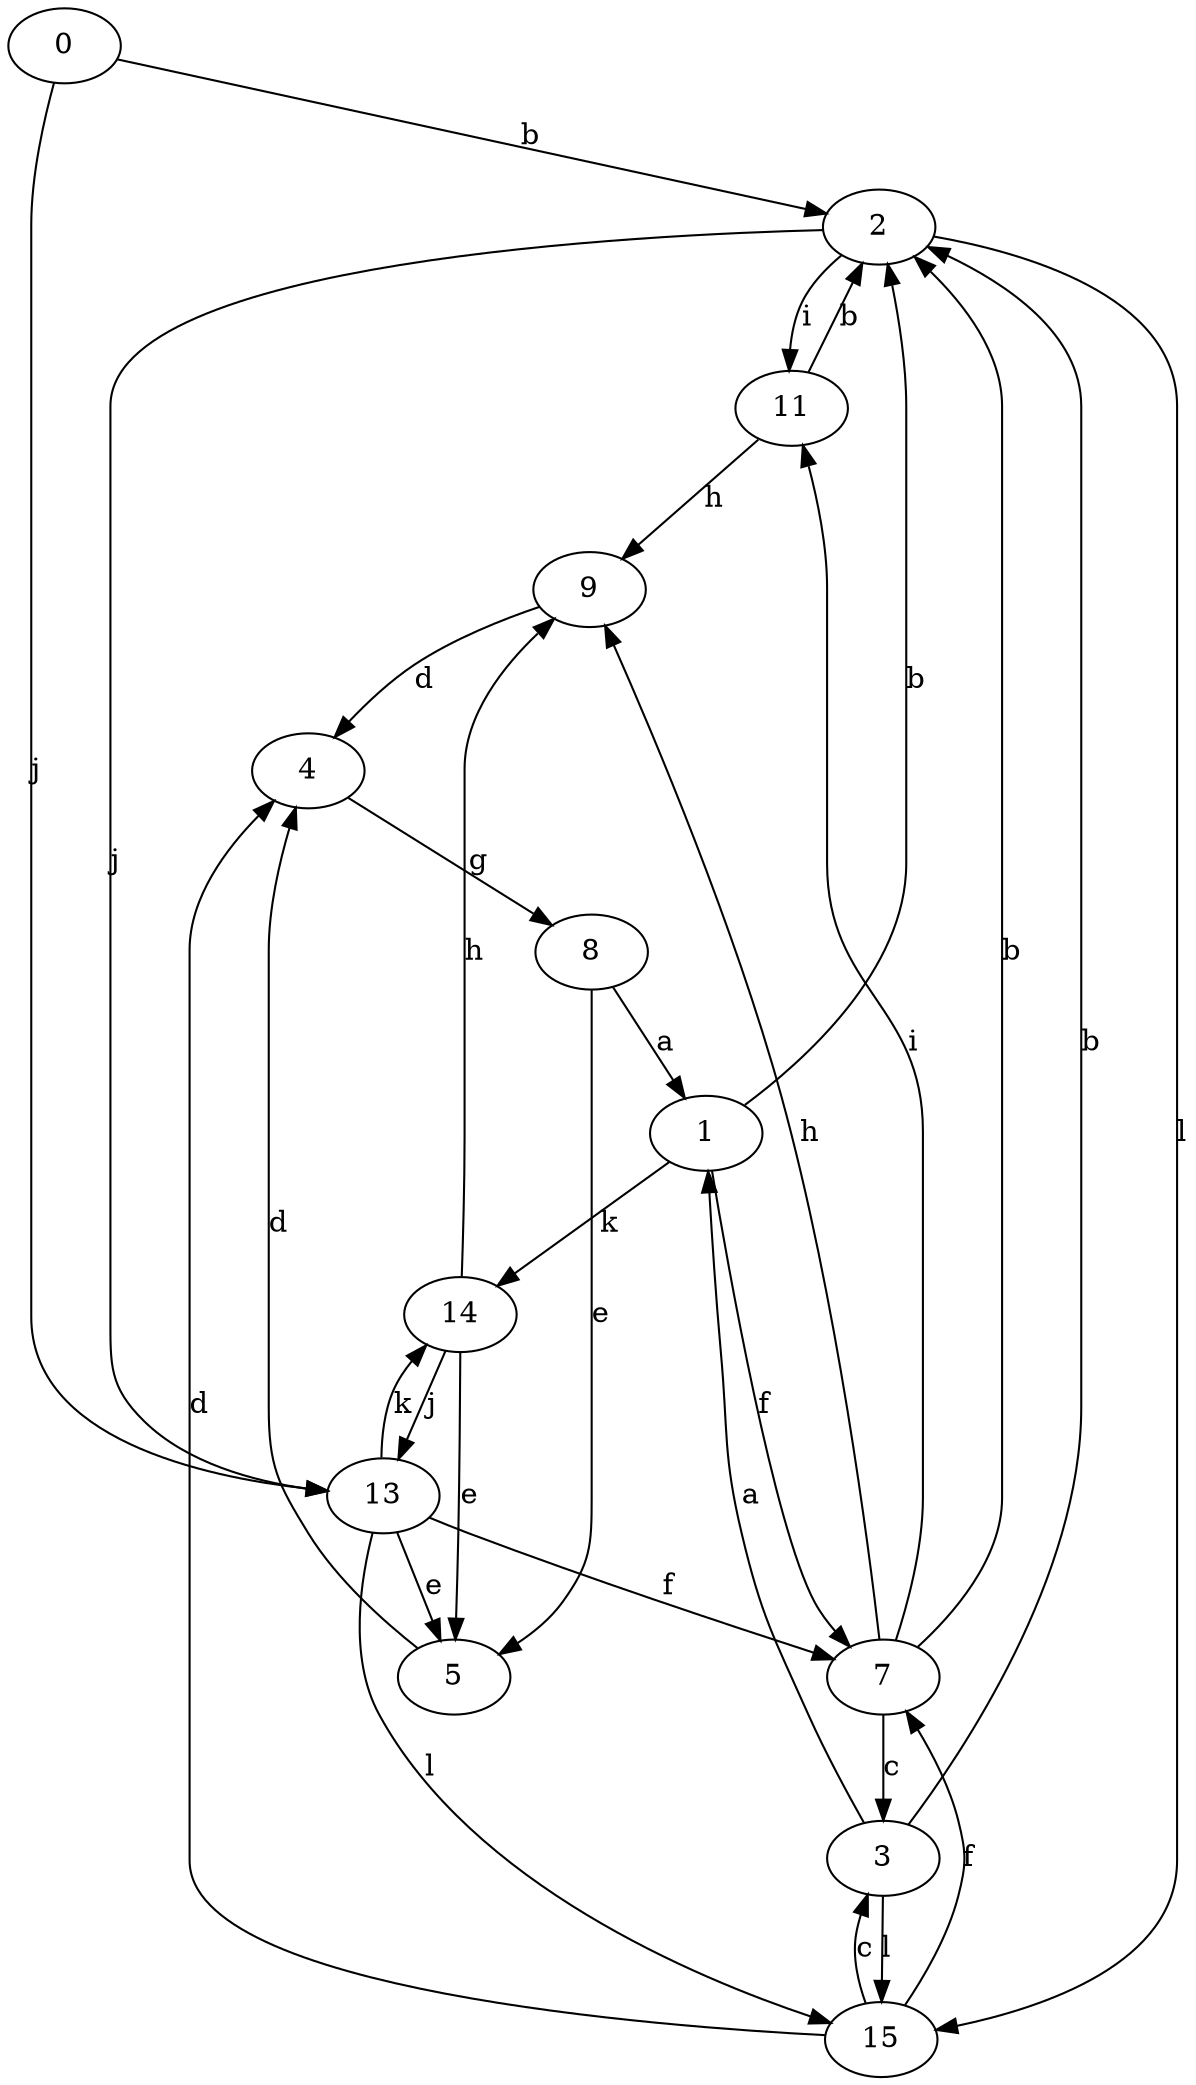 strict digraph  {
0;
1;
2;
3;
4;
5;
7;
8;
9;
11;
13;
14;
15;
0 -> 2  [label=b];
0 -> 13  [label=j];
1 -> 2  [label=b];
1 -> 7  [label=f];
1 -> 14  [label=k];
2 -> 11  [label=i];
2 -> 13  [label=j];
2 -> 15  [label=l];
3 -> 1  [label=a];
3 -> 2  [label=b];
3 -> 15  [label=l];
4 -> 8  [label=g];
5 -> 4  [label=d];
7 -> 2  [label=b];
7 -> 3  [label=c];
7 -> 9  [label=h];
7 -> 11  [label=i];
8 -> 1  [label=a];
8 -> 5  [label=e];
9 -> 4  [label=d];
11 -> 2  [label=b];
11 -> 9  [label=h];
13 -> 5  [label=e];
13 -> 7  [label=f];
13 -> 14  [label=k];
13 -> 15  [label=l];
14 -> 5  [label=e];
14 -> 9  [label=h];
14 -> 13  [label=j];
15 -> 3  [label=c];
15 -> 4  [label=d];
15 -> 7  [label=f];
}
